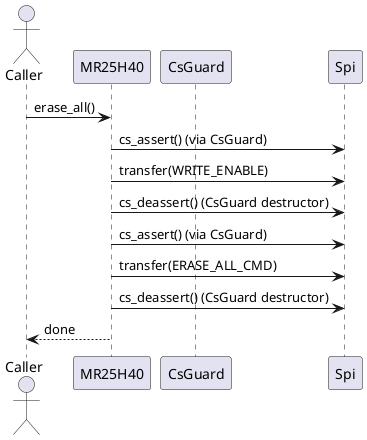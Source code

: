 @startuml seq_diagram_erase_all

actor "Caller" as C
participant "MR25H40" as MR
participant "CsGuard" as CS
participant "Spi" as SPI

C -> MR : erase_all()
MR -> SPI : cs_assert() (via CsGuard)
MR -> SPI : transfer(WRITE_ENABLE)
MR -> SPI : cs_deassert() (CsGuard destructor)

MR -> SPI : cs_assert() (via CsGuard)
MR -> SPI : transfer(ERASE_ALL_CMD)
MR -> SPI : cs_deassert() (CsGuard destructor)

MR --> C : done

@enduml

